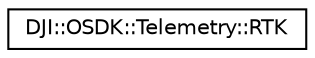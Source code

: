 digraph "Graphical Class Hierarchy"
{
 // INTERACTIVE_SVG=YES
 // LATEX_PDF_SIZE
  edge [fontname="Helvetica",fontsize="10",labelfontname="Helvetica",labelfontsize="10"];
  node [fontname="Helvetica",fontsize="10",shape=record];
  rankdir="LR";
  Node0 [label="DJI::OSDK::Telemetry::RTK",height=0.2,width=0.4,color="black", fillcolor="white", style="filled",URL="$structDJI_1_1OSDK_1_1Telemetry_1_1RTK.html",tooltip="struct for data broadcast, return RTK info"];
}
